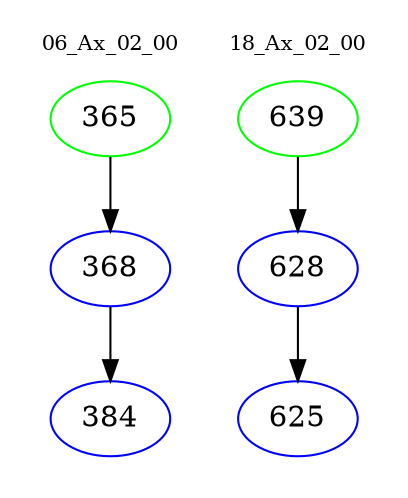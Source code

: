 digraph{
subgraph cluster_0 {
color = white
label = "06_Ax_02_00";
fontsize=10;
T0_365 [label="365", color="green"]
T0_365 -> T0_368 [color="black"]
T0_368 [label="368", color="blue"]
T0_368 -> T0_384 [color="black"]
T0_384 [label="384", color="blue"]
}
subgraph cluster_1 {
color = white
label = "18_Ax_02_00";
fontsize=10;
T1_639 [label="639", color="green"]
T1_639 -> T1_628 [color="black"]
T1_628 [label="628", color="blue"]
T1_628 -> T1_625 [color="black"]
T1_625 [label="625", color="blue"]
}
}
